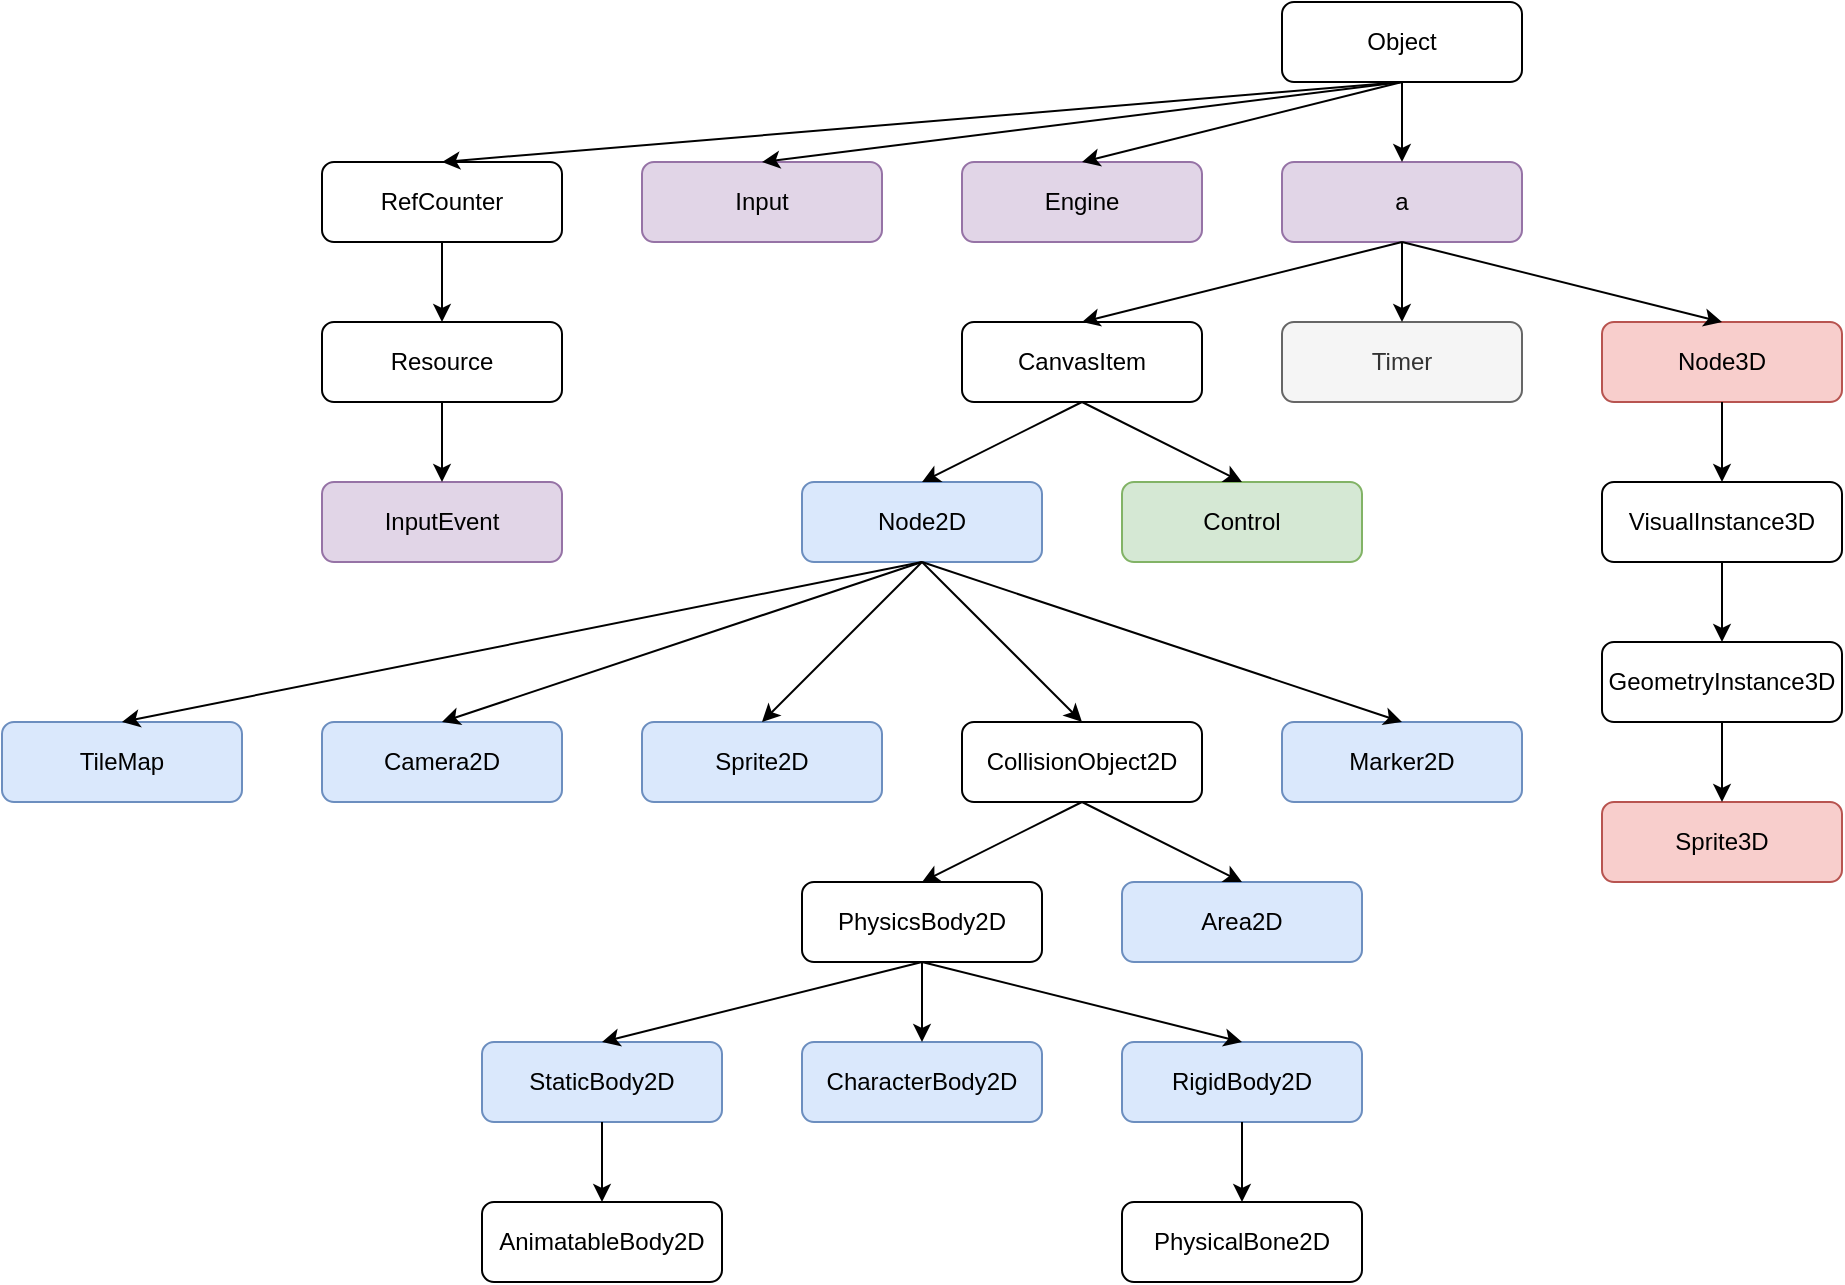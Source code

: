 <mxfile version="22.1.16" type="device">
  <diagram name="Page-1" id="yHq4gC0ooD05MW3uZo-K">
    <mxGraphModel dx="989" dy="610" grid="1" gridSize="10" guides="1" tooltips="1" connect="1" arrows="1" fold="1" page="1" pageScale="1" pageWidth="1200" pageHeight="2500" math="0" shadow="0">
      <root>
        <mxCell id="0" />
        <mxCell id="1" parent="0" />
        <mxCell id="8cTE3vlLQNA1BsK5xN75-1" value="a" style="rounded=1;whiteSpace=wrap;html=1;fillColor=#e1d5e7;strokeColor=#9673a6;" parent="1" vertex="1">
          <mxGeometry x="760" y="320" width="120" height="40" as="geometry" />
        </mxCell>
        <mxCell id="8cTE3vlLQNA1BsK5xN75-2" value="Node3D" style="rounded=1;whiteSpace=wrap;html=1;fillColor=#f8cecc;strokeColor=#b85450;" parent="1" vertex="1">
          <mxGeometry x="920" y="400" width="120" height="40" as="geometry" />
        </mxCell>
        <mxCell id="8cTE3vlLQNA1BsK5xN75-3" value="Node2D" style="rounded=1;whiteSpace=wrap;html=1;fillColor=#dae8fc;strokeColor=#6c8ebf;" parent="1" vertex="1">
          <mxGeometry x="520" y="480" width="120" height="40" as="geometry" />
        </mxCell>
        <mxCell id="8cTE3vlLQNA1BsK5xN75-4" value="CanvasItem" style="rounded=1;whiteSpace=wrap;html=1;" parent="1" vertex="1">
          <mxGeometry x="600" y="400" width="120" height="40" as="geometry" />
        </mxCell>
        <mxCell id="8cTE3vlLQNA1BsK5xN75-6" value="" style="endArrow=classic;html=1;rounded=0;exitX=0.5;exitY=1;exitDx=0;exitDy=0;entryX=0.5;entryY=0;entryDx=0;entryDy=0;" parent="1" source="8cTE3vlLQNA1BsK5xN75-1" target="8cTE3vlLQNA1BsK5xN75-2" edge="1">
          <mxGeometry width="50" height="50" relative="1" as="geometry">
            <mxPoint x="850" y="470" as="sourcePoint" />
            <mxPoint x="900" y="420" as="targetPoint" />
          </mxGeometry>
        </mxCell>
        <mxCell id="8cTE3vlLQNA1BsK5xN75-7" value="" style="endArrow=classic;html=1;rounded=0;exitX=0.5;exitY=1;exitDx=0;exitDy=0;entryX=0.5;entryY=0;entryDx=0;entryDy=0;" parent="1" source="8cTE3vlLQNA1BsK5xN75-1" target="8cTE3vlLQNA1BsK5xN75-4" edge="1">
          <mxGeometry width="50" height="50" relative="1" as="geometry">
            <mxPoint x="800" y="360" as="sourcePoint" />
            <mxPoint x="690" y="440" as="targetPoint" />
          </mxGeometry>
        </mxCell>
        <mxCell id="8cTE3vlLQNA1BsK5xN75-9" value="" style="endArrow=classic;html=1;rounded=0;exitX=0.5;exitY=1;exitDx=0;exitDy=0;entryX=0.5;entryY=0;entryDx=0;entryDy=0;" parent="1" source="8cTE3vlLQNA1BsK5xN75-4" target="8cTE3vlLQNA1BsK5xN75-3" edge="1">
          <mxGeometry width="50" height="50" relative="1" as="geometry">
            <mxPoint x="750" y="370" as="sourcePoint" />
            <mxPoint x="670" y="410" as="targetPoint" />
          </mxGeometry>
        </mxCell>
        <mxCell id="8cTE3vlLQNA1BsK5xN75-10" value="Object" style="rounded=1;whiteSpace=wrap;html=1;" parent="1" vertex="1">
          <mxGeometry x="760" y="240" width="120" height="40" as="geometry" />
        </mxCell>
        <mxCell id="8cTE3vlLQNA1BsK5xN75-11" value="" style="endArrow=classic;html=1;rounded=0;entryX=0.5;entryY=0;entryDx=0;entryDy=0;exitX=0.5;exitY=1;exitDx=0;exitDy=0;" parent="1" source="8cTE3vlLQNA1BsK5xN75-10" target="8cTE3vlLQNA1BsK5xN75-1" edge="1">
          <mxGeometry width="50" height="50" relative="1" as="geometry">
            <mxPoint x="720" y="350" as="sourcePoint" />
            <mxPoint x="770" y="300" as="targetPoint" />
          </mxGeometry>
        </mxCell>
        <mxCell id="8cTE3vlLQNA1BsK5xN75-12" value="Control" style="rounded=1;whiteSpace=wrap;html=1;fillColor=#d5e8d4;strokeColor=#82b366;" parent="1" vertex="1">
          <mxGeometry x="680" y="480" width="120" height="40" as="geometry" />
        </mxCell>
        <mxCell id="8cTE3vlLQNA1BsK5xN75-13" value="" style="endArrow=classic;html=1;rounded=0;exitX=0.5;exitY=1;exitDx=0;exitDy=0;entryX=0.5;entryY=0;entryDx=0;entryDy=0;" parent="1" source="8cTE3vlLQNA1BsK5xN75-4" target="8cTE3vlLQNA1BsK5xN75-12" edge="1">
          <mxGeometry width="50" height="50" relative="1" as="geometry">
            <mxPoint x="670" y="620" as="sourcePoint" />
            <mxPoint x="720" y="570" as="targetPoint" />
          </mxGeometry>
        </mxCell>
        <mxCell id="GYAy0aiQ0ZCtvZFpmG_Y-1" value="Sprite2D" style="rounded=1;whiteSpace=wrap;html=1;fillColor=#dae8fc;strokeColor=#6c8ebf;" parent="1" vertex="1">
          <mxGeometry x="440" y="600" width="120" height="40" as="geometry" />
        </mxCell>
        <mxCell id="GYAy0aiQ0ZCtvZFpmG_Y-2" value="" style="endArrow=classic;html=1;rounded=0;exitX=0.5;exitY=1;exitDx=0;exitDy=0;entryX=0.5;entryY=0;entryDx=0;entryDy=0;" parent="1" source="8cTE3vlLQNA1BsK5xN75-3" target="GYAy0aiQ0ZCtvZFpmG_Y-1" edge="1">
          <mxGeometry width="50" height="50" relative="1" as="geometry">
            <mxPoint x="650" y="450" as="sourcePoint" />
            <mxPoint x="580" y="490" as="targetPoint" />
          </mxGeometry>
        </mxCell>
        <mxCell id="GYAy0aiQ0ZCtvZFpmG_Y-3" value="VisualInstance3D" style="rounded=1;whiteSpace=wrap;html=1;" parent="1" vertex="1">
          <mxGeometry x="920" y="480" width="120" height="40" as="geometry" />
        </mxCell>
        <mxCell id="GYAy0aiQ0ZCtvZFpmG_Y-4" value="GeometryInstance3D" style="rounded=1;whiteSpace=wrap;html=1;" parent="1" vertex="1">
          <mxGeometry x="920" y="560" width="120" height="40" as="geometry" />
        </mxCell>
        <mxCell id="GYAy0aiQ0ZCtvZFpmG_Y-5" value="Sprite3D" style="rounded=1;whiteSpace=wrap;html=1;fillColor=#f8cecc;strokeColor=#b85450;" parent="1" vertex="1">
          <mxGeometry x="920" y="640" width="120" height="40" as="geometry" />
        </mxCell>
        <mxCell id="GYAy0aiQ0ZCtvZFpmG_Y-6" value="" style="endArrow=classic;html=1;rounded=0;exitX=0.5;exitY=1;exitDx=0;exitDy=0;" parent="1" source="GYAy0aiQ0ZCtvZFpmG_Y-3" target="GYAy0aiQ0ZCtvZFpmG_Y-4" edge="1">
          <mxGeometry width="50" height="50" relative="1" as="geometry">
            <mxPoint x="840" y="630" as="sourcePoint" />
            <mxPoint x="920" y="670" as="targetPoint" />
          </mxGeometry>
        </mxCell>
        <mxCell id="GYAy0aiQ0ZCtvZFpmG_Y-7" value="" style="endArrow=classic;html=1;rounded=0;exitX=0.5;exitY=1;exitDx=0;exitDy=0;entryX=0.5;entryY=0;entryDx=0;entryDy=0;" parent="1" source="8cTE3vlLQNA1BsK5xN75-2" target="GYAy0aiQ0ZCtvZFpmG_Y-3" edge="1">
          <mxGeometry width="50" height="50" relative="1" as="geometry">
            <mxPoint x="980" y="530" as="sourcePoint" />
            <mxPoint x="987" y="570" as="targetPoint" />
          </mxGeometry>
        </mxCell>
        <mxCell id="GYAy0aiQ0ZCtvZFpmG_Y-8" value="" style="endArrow=classic;html=1;rounded=0;exitX=0.5;exitY=1;exitDx=0;exitDy=0;entryX=0.5;entryY=0;entryDx=0;entryDy=0;" parent="1" source="GYAy0aiQ0ZCtvZFpmG_Y-4" target="GYAy0aiQ0ZCtvZFpmG_Y-5" edge="1">
          <mxGeometry width="50" height="50" relative="1" as="geometry">
            <mxPoint x="990" y="540" as="sourcePoint" />
            <mxPoint x="997" y="580" as="targetPoint" />
          </mxGeometry>
        </mxCell>
        <mxCell id="hVte4bbheghl7eD0bHm9-1" value="CharacterBody2D" style="rounded=1;whiteSpace=wrap;html=1;fillColor=#dae8fc;strokeColor=#6c8ebf;" parent="1" vertex="1">
          <mxGeometry x="520" y="760" width="120" height="40" as="geometry" />
        </mxCell>
        <mxCell id="hVte4bbheghl7eD0bHm9-2" value="CollisionObject2D" style="rounded=1;whiteSpace=wrap;html=1;" parent="1" vertex="1">
          <mxGeometry x="600" y="600" width="120" height="40" as="geometry" />
        </mxCell>
        <mxCell id="hVte4bbheghl7eD0bHm9-3" value="PhysicsBody2D" style="rounded=1;whiteSpace=wrap;html=1;" parent="1" vertex="1">
          <mxGeometry x="520" y="680" width="120" height="40" as="geometry" />
        </mxCell>
        <mxCell id="hVte4bbheghl7eD0bHm9-6" value="" style="endArrow=classic;html=1;rounded=0;exitX=0.5;exitY=1;exitDx=0;exitDy=0;entryX=0.5;entryY=0;entryDx=0;entryDy=0;" parent="1" source="8cTE3vlLQNA1BsK5xN75-3" target="hVte4bbheghl7eD0bHm9-2" edge="1">
          <mxGeometry width="50" height="50" relative="1" as="geometry">
            <mxPoint x="620" y="620" as="sourcePoint" />
            <mxPoint x="670" y="570" as="targetPoint" />
          </mxGeometry>
        </mxCell>
        <mxCell id="hVte4bbheghl7eD0bHm9-8" value="StaticBody2D" style="rounded=1;whiteSpace=wrap;html=1;fillColor=#dae8fc;strokeColor=#6c8ebf;" parent="1" vertex="1">
          <mxGeometry x="360" y="760" width="120" height="40" as="geometry" />
        </mxCell>
        <mxCell id="hVte4bbheghl7eD0bHm9-9" value="RigidBody2D" style="rounded=1;whiteSpace=wrap;html=1;fillColor=#dae8fc;strokeColor=#6c8ebf;" parent="1" vertex="1">
          <mxGeometry x="680" y="760" width="120" height="40" as="geometry" />
        </mxCell>
        <mxCell id="hVte4bbheghl7eD0bHm9-10" value="AnimatableBody2D" style="rounded=1;whiteSpace=wrap;html=1;" parent="1" vertex="1">
          <mxGeometry x="360" y="840" width="120" height="40" as="geometry" />
        </mxCell>
        <mxCell id="hVte4bbheghl7eD0bHm9-11" value="PhysicalBone2D" style="rounded=1;whiteSpace=wrap;html=1;" parent="1" vertex="1">
          <mxGeometry x="680" y="840" width="120" height="40" as="geometry" />
        </mxCell>
        <mxCell id="hVte4bbheghl7eD0bHm9-12" value="" style="endArrow=classic;html=1;rounded=0;exitX=0.5;exitY=1;exitDx=0;exitDy=0;entryX=0.5;entryY=0;entryDx=0;entryDy=0;" parent="1" source="hVte4bbheghl7eD0bHm9-3" target="hVte4bbheghl7eD0bHm9-9" edge="1">
          <mxGeometry width="50" height="50" relative="1" as="geometry">
            <mxPoint x="700" y="660" as="sourcePoint" />
            <mxPoint x="750" y="610" as="targetPoint" />
          </mxGeometry>
        </mxCell>
        <mxCell id="hVte4bbheghl7eD0bHm9-13" value="" style="endArrow=classic;html=1;rounded=0;exitX=0.5;exitY=1;exitDx=0;exitDy=0;entryX=0.5;entryY=0;entryDx=0;entryDy=0;" parent="1" source="hVte4bbheghl7eD0bHm9-3" target="hVte4bbheghl7eD0bHm9-8" edge="1">
          <mxGeometry width="50" height="50" relative="1" as="geometry">
            <mxPoint x="700" y="660" as="sourcePoint" />
            <mxPoint x="750" y="610" as="targetPoint" />
          </mxGeometry>
        </mxCell>
        <mxCell id="hVte4bbheghl7eD0bHm9-14" value="" style="endArrow=classic;html=1;rounded=0;entryX=0.5;entryY=0;entryDx=0;entryDy=0;exitX=0.5;exitY=1;exitDx=0;exitDy=0;" parent="1" source="hVte4bbheghl7eD0bHm9-3" target="hVte4bbheghl7eD0bHm9-1" edge="1">
          <mxGeometry width="50" height="50" relative="1" as="geometry">
            <mxPoint x="700" y="660" as="sourcePoint" />
            <mxPoint x="750" y="610" as="targetPoint" />
          </mxGeometry>
        </mxCell>
        <mxCell id="hVte4bbheghl7eD0bHm9-15" value="" style="endArrow=classic;html=1;rounded=0;exitX=0.5;exitY=1;exitDx=0;exitDy=0;entryX=0.5;entryY=0;entryDx=0;entryDy=0;" parent="1" source="hVte4bbheghl7eD0bHm9-8" target="hVte4bbheghl7eD0bHm9-10" edge="1">
          <mxGeometry width="50" height="50" relative="1" as="geometry">
            <mxPoint x="740" y="660" as="sourcePoint" />
            <mxPoint x="790" y="610" as="targetPoint" />
          </mxGeometry>
        </mxCell>
        <mxCell id="hVte4bbheghl7eD0bHm9-16" value="" style="endArrow=classic;html=1;rounded=0;exitX=0.5;exitY=1;exitDx=0;exitDy=0;entryX=0.5;entryY=0;entryDx=0;entryDy=0;" parent="1" source="hVte4bbheghl7eD0bHm9-9" target="hVte4bbheghl7eD0bHm9-11" edge="1">
          <mxGeometry width="50" height="50" relative="1" as="geometry">
            <mxPoint x="700" y="860" as="sourcePoint" />
            <mxPoint x="800" y="660" as="targetPoint" />
          </mxGeometry>
        </mxCell>
        <mxCell id="hVte4bbheghl7eD0bHm9-17" value="" style="endArrow=classic;html=1;rounded=0;exitX=0.5;exitY=1;exitDx=0;exitDy=0;entryX=0.5;entryY=0;entryDx=0;entryDy=0;" parent="1" source="hVte4bbheghl7eD0bHm9-2" target="hVte4bbheghl7eD0bHm9-3" edge="1">
          <mxGeometry width="50" height="50" relative="1" as="geometry">
            <mxPoint x="780" y="660" as="sourcePoint" />
            <mxPoint x="830" y="610" as="targetPoint" />
          </mxGeometry>
        </mxCell>
        <mxCell id="MP6IsC5Qn8J91COvXYnI-1" value="Timer" style="rounded=1;whiteSpace=wrap;html=1;fillColor=#f5f5f5;strokeColor=#666666;fontColor=#333333;" parent="1" vertex="1">
          <mxGeometry x="760" y="400" width="120" height="40" as="geometry" />
        </mxCell>
        <mxCell id="MP6IsC5Qn8J91COvXYnI-2" value="" style="endArrow=classic;html=1;rounded=0;exitX=0.5;exitY=1;exitDx=0;exitDy=0;entryX=0.5;entryY=0;entryDx=0;entryDy=0;" parent="1" source="8cTE3vlLQNA1BsK5xN75-1" target="MP6IsC5Qn8J91COvXYnI-1" edge="1">
          <mxGeometry width="50" height="50" relative="1" as="geometry">
            <mxPoint x="820" y="400" as="sourcePoint" />
            <mxPoint x="710" y="480" as="targetPoint" />
          </mxGeometry>
        </mxCell>
        <mxCell id="8tttcbeMxboxAusoivve-1" value="RefCounter" style="rounded=1;whiteSpace=wrap;html=1;" parent="1" vertex="1">
          <mxGeometry x="280" y="320" width="120" height="40" as="geometry" />
        </mxCell>
        <mxCell id="8tttcbeMxboxAusoivve-2" value="Resource" style="rounded=1;whiteSpace=wrap;html=1;" parent="1" vertex="1">
          <mxGeometry x="280" y="400" width="120" height="40" as="geometry" />
        </mxCell>
        <mxCell id="8tttcbeMxboxAusoivve-3" value="InputEvent" style="rounded=1;whiteSpace=wrap;html=1;fillColor=#e1d5e7;strokeColor=#9673a6;" parent="1" vertex="1">
          <mxGeometry x="280" y="480" width="120" height="40" as="geometry" />
        </mxCell>
        <mxCell id="8tttcbeMxboxAusoivve-4" value="" style="endArrow=classic;html=1;rounded=0;exitX=0.5;exitY=1;exitDx=0;exitDy=0;entryX=0.5;entryY=0;entryDx=0;entryDy=0;" parent="1" source="8tttcbeMxboxAusoivve-2" target="8tttcbeMxboxAusoivve-3" edge="1">
          <mxGeometry width="50" height="50" relative="1" as="geometry">
            <mxPoint x="360" y="440" as="sourcePoint" />
            <mxPoint x="410" y="390" as="targetPoint" />
          </mxGeometry>
        </mxCell>
        <mxCell id="8tttcbeMxboxAusoivve-5" value="" style="endArrow=classic;html=1;rounded=0;exitX=0.5;exitY=1;exitDx=0;exitDy=0;entryX=0.5;entryY=0;entryDx=0;entryDy=0;" parent="1" source="8tttcbeMxboxAusoivve-1" target="8tttcbeMxboxAusoivve-2" edge="1">
          <mxGeometry width="50" height="50" relative="1" as="geometry">
            <mxPoint x="510" y="500" as="sourcePoint" />
            <mxPoint x="400" y="520" as="targetPoint" />
          </mxGeometry>
        </mxCell>
        <mxCell id="8tttcbeMxboxAusoivve-6" value="" style="endArrow=classic;html=1;rounded=0;exitX=0.5;exitY=1;exitDx=0;exitDy=0;entryX=0.5;entryY=0;entryDx=0;entryDy=0;" parent="1" source="8cTE3vlLQNA1BsK5xN75-10" target="8tttcbeMxboxAusoivve-1" edge="1">
          <mxGeometry width="50" height="50" relative="1" as="geometry">
            <mxPoint x="520" y="290" as="sourcePoint" />
            <mxPoint x="570" y="240" as="targetPoint" />
          </mxGeometry>
        </mxCell>
        <mxCell id="8tttcbeMxboxAusoivve-7" value="Input" style="rounded=1;whiteSpace=wrap;html=1;fillColor=#e1d5e7;strokeColor=#9673a6;" parent="1" vertex="1">
          <mxGeometry x="440" y="320" width="120" height="40" as="geometry" />
        </mxCell>
        <mxCell id="8tttcbeMxboxAusoivve-8" value="" style="endArrow=classic;html=1;rounded=0;exitX=0.5;exitY=1;exitDx=0;exitDy=0;entryX=0.5;entryY=0;entryDx=0;entryDy=0;" parent="1" source="8cTE3vlLQNA1BsK5xN75-10" target="8tttcbeMxboxAusoivve-7" edge="1">
          <mxGeometry width="50" height="50" relative="1" as="geometry">
            <mxPoint x="480" y="310" as="sourcePoint" />
            <mxPoint x="530" y="260" as="targetPoint" />
          </mxGeometry>
        </mxCell>
        <mxCell id="8tttcbeMxboxAusoivve-9" value="Engine" style="rounded=1;whiteSpace=wrap;html=1;fillColor=#e1d5e7;strokeColor=#9673a6;" parent="1" vertex="1">
          <mxGeometry x="600" y="320" width="120" height="40" as="geometry" />
        </mxCell>
        <mxCell id="8tttcbeMxboxAusoivve-10" value="" style="endArrow=classic;html=1;rounded=0;exitX=0.5;exitY=1;exitDx=0;exitDy=0;entryX=0.5;entryY=0;entryDx=0;entryDy=0;" parent="1" source="8cTE3vlLQNA1BsK5xN75-10" target="8tttcbeMxboxAusoivve-9" edge="1">
          <mxGeometry width="50" height="50" relative="1" as="geometry">
            <mxPoint x="450" y="260" as="sourcePoint" />
            <mxPoint x="500" y="210" as="targetPoint" />
          </mxGeometry>
        </mxCell>
        <mxCell id="8tttcbeMxboxAusoivve-11" value="Area2D" style="rounded=1;whiteSpace=wrap;html=1;fillColor=#dae8fc;strokeColor=#6c8ebf;" parent="1" vertex="1">
          <mxGeometry x="680" y="680" width="120" height="40" as="geometry" />
        </mxCell>
        <mxCell id="8tttcbeMxboxAusoivve-12" value="" style="endArrow=classic;html=1;rounded=0;exitX=0.5;exitY=1;exitDx=0;exitDy=0;entryX=0.5;entryY=0;entryDx=0;entryDy=0;" parent="1" source="hVte4bbheghl7eD0bHm9-2" target="8tttcbeMxboxAusoivve-11" edge="1">
          <mxGeometry width="50" height="50" relative="1" as="geometry">
            <mxPoint x="500" y="620" as="sourcePoint" />
            <mxPoint x="550" y="570" as="targetPoint" />
          </mxGeometry>
        </mxCell>
        <mxCell id="kkWQxKghVUCNb1xc5LQQ-1" value="Marker2D" style="rounded=1;whiteSpace=wrap;html=1;fillColor=#dae8fc;strokeColor=#6c8ebf;" parent="1" vertex="1">
          <mxGeometry x="760" y="600" width="120" height="40" as="geometry" />
        </mxCell>
        <mxCell id="kkWQxKghVUCNb1xc5LQQ-2" value="" style="endArrow=classic;html=1;rounded=0;exitX=0.5;exitY=1;exitDx=0;exitDy=0;entryX=0.5;entryY=0;entryDx=0;entryDy=0;" parent="1" source="8cTE3vlLQNA1BsK5xN75-3" target="kkWQxKghVUCNb1xc5LQQ-1" edge="1">
          <mxGeometry width="50" height="50" relative="1" as="geometry">
            <mxPoint x="260" y="660" as="sourcePoint" />
            <mxPoint x="310" y="610" as="targetPoint" />
          </mxGeometry>
        </mxCell>
        <mxCell id="_DPs3Ofvl3dPPagm6W4_-1" value="Camera2D" style="rounded=1;whiteSpace=wrap;html=1;fillColor=#dae8fc;strokeColor=#6c8ebf;" parent="1" vertex="1">
          <mxGeometry x="280" y="600" width="120" height="40" as="geometry" />
        </mxCell>
        <mxCell id="_DPs3Ofvl3dPPagm6W4_-2" value="" style="endArrow=classic;html=1;rounded=0;exitX=0.5;exitY=1;exitDx=0;exitDy=0;entryX=0.5;entryY=0;entryDx=0;entryDy=0;" parent="1" source="8cTE3vlLQNA1BsK5xN75-3" target="_DPs3Ofvl3dPPagm6W4_-1" edge="1">
          <mxGeometry width="50" height="50" relative="1" as="geometry">
            <mxPoint x="400" y="570" as="sourcePoint" />
            <mxPoint x="450" y="520" as="targetPoint" />
          </mxGeometry>
        </mxCell>
        <mxCell id="kEvAhS3G3huq_ClgTGaN-1" value="TileMap" style="rounded=1;whiteSpace=wrap;html=1;fillColor=#dae8fc;strokeColor=#6c8ebf;" vertex="1" parent="1">
          <mxGeometry x="120" y="600" width="120" height="40" as="geometry" />
        </mxCell>
        <mxCell id="kEvAhS3G3huq_ClgTGaN-2" value="" style="endArrow=classic;html=1;rounded=0;exitX=0.5;exitY=1;exitDx=0;exitDy=0;entryX=0.5;entryY=0;entryDx=0;entryDy=0;" edge="1" parent="1" source="8cTE3vlLQNA1BsK5xN75-3" target="kEvAhS3G3huq_ClgTGaN-1">
          <mxGeometry width="50" height="50" relative="1" as="geometry">
            <mxPoint x="230" y="780" as="sourcePoint" />
            <mxPoint x="280" y="730" as="targetPoint" />
          </mxGeometry>
        </mxCell>
      </root>
    </mxGraphModel>
  </diagram>
</mxfile>

